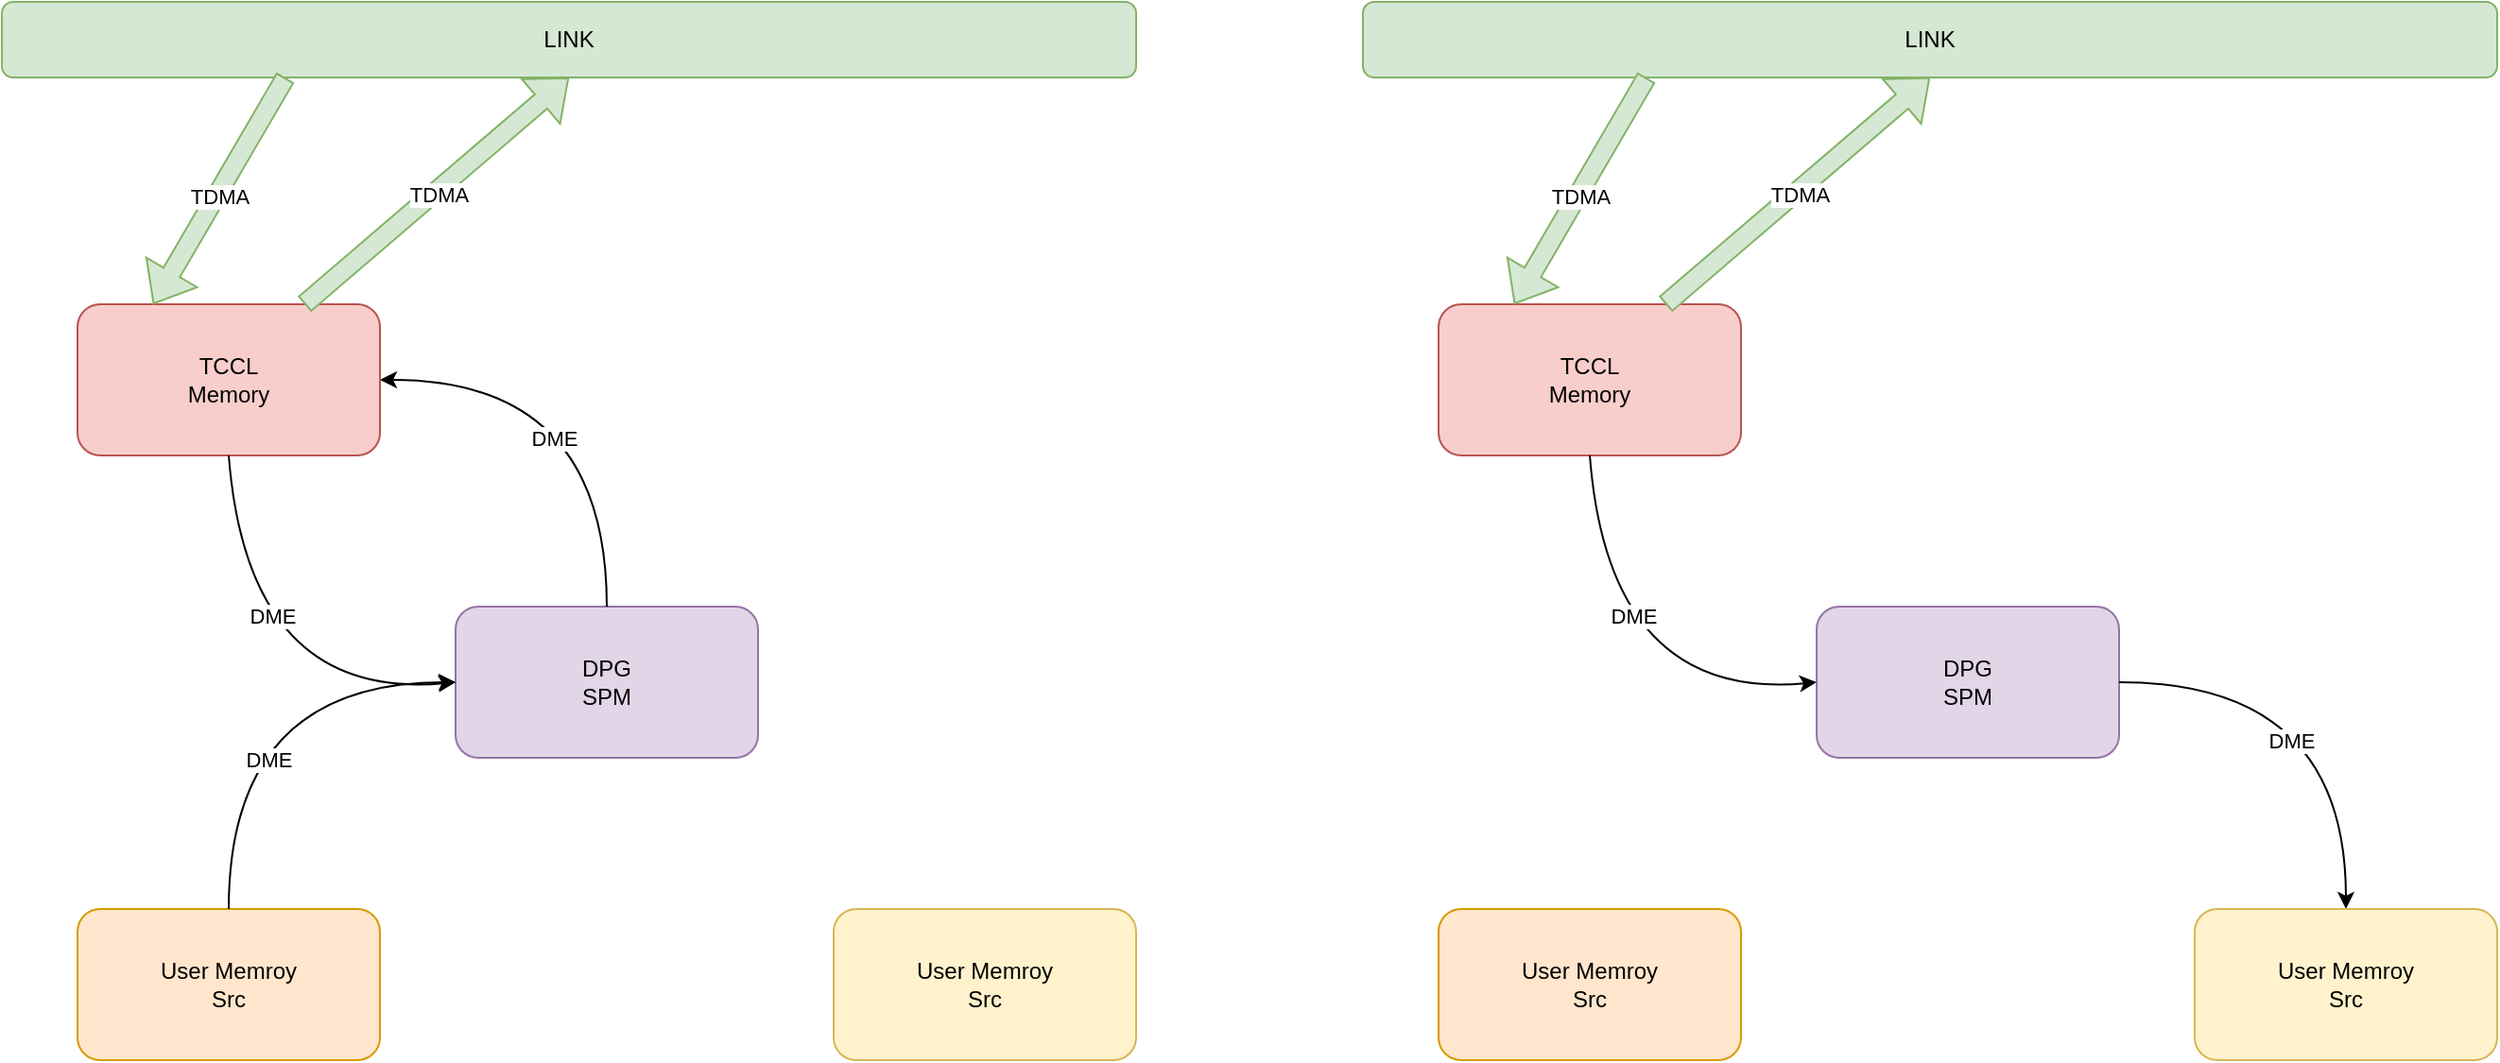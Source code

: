<mxfile version="23.1.6" type="github">
  <diagram name="Page-1" id="p7bW9hqqDKX8Yw7nvCis">
    <mxGraphModel dx="2074" dy="2198" grid="1" gridSize="10" guides="1" tooltips="1" connect="1" arrows="1" fold="1" page="1" pageScale="1" pageWidth="850" pageHeight="1100" math="0" shadow="0">
      <root>
        <mxCell id="0" />
        <mxCell id="1" parent="0" />
        <mxCell id="xNY4m0UMVhETI9SP2tJk-1" value="User&amp;nbsp;Memroy&lt;br&gt;Src" style="rounded=1;whiteSpace=wrap;html=1;fillColor=#ffe6cc;strokeColor=#d79b00;" vertex="1" parent="1">
          <mxGeometry x="80" y="280" width="160" height="80" as="geometry" />
        </mxCell>
        <mxCell id="xNY4m0UMVhETI9SP2tJk-3" value="DPG&lt;br&gt;SPM" style="rounded=1;whiteSpace=wrap;html=1;fillColor=#e1d5e7;strokeColor=#9673a6;" vertex="1" parent="1">
          <mxGeometry x="280" y="120" width="160" height="80" as="geometry" />
        </mxCell>
        <mxCell id="xNY4m0UMVhETI9SP2tJk-5" value="" style="curved=1;endArrow=classic;html=1;rounded=0;entryX=0;entryY=0.5;entryDx=0;entryDy=0;exitX=0.5;exitY=0;exitDx=0;exitDy=0;" edge="1" parent="1" source="xNY4m0UMVhETI9SP2tJk-1" target="xNY4m0UMVhETI9SP2tJk-3">
          <mxGeometry width="50" height="50" relative="1" as="geometry">
            <mxPoint x="150" y="240" as="sourcePoint" />
            <mxPoint x="200" y="190" as="targetPoint" />
            <Array as="points">
              <mxPoint x="160" y="160" />
            </Array>
          </mxGeometry>
        </mxCell>
        <mxCell id="xNY4m0UMVhETI9SP2tJk-20" value="DME" style="edgeLabel;html=1;align=center;verticalAlign=middle;resizable=0;points=[];" vertex="1" connectable="0" parent="xNY4m0UMVhETI9SP2tJk-5">
          <mxGeometry x="-0.339" y="-21" relative="1" as="geometry">
            <mxPoint as="offset" />
          </mxGeometry>
        </mxCell>
        <mxCell id="xNY4m0UMVhETI9SP2tJk-6" value="" style="curved=1;endArrow=classic;html=1;rounded=0;entryX=1;entryY=0.5;entryDx=0;entryDy=0;exitX=0.5;exitY=0;exitDx=0;exitDy=0;" edge="1" parent="1" source="xNY4m0UMVhETI9SP2tJk-3" target="xNY4m0UMVhETI9SP2tJk-7">
          <mxGeometry width="50" height="50" relative="1" as="geometry">
            <mxPoint x="400" y="590" as="sourcePoint" />
            <mxPoint x="450" y="540" as="targetPoint" />
            <Array as="points">
              <mxPoint x="360" />
            </Array>
          </mxGeometry>
        </mxCell>
        <mxCell id="xNY4m0UMVhETI9SP2tJk-18" value="DME" style="edgeLabel;html=1;align=center;verticalAlign=middle;resizable=0;points=[];" vertex="1" connectable="0" parent="xNY4m0UMVhETI9SP2tJk-6">
          <mxGeometry x="-0.256" y="28" relative="1" as="geometry">
            <mxPoint as="offset" />
          </mxGeometry>
        </mxCell>
        <mxCell id="xNY4m0UMVhETI9SP2tJk-7" value="TCCL&lt;br&gt;Memory" style="rounded=1;whiteSpace=wrap;html=1;fillColor=#f8cecc;strokeColor=#b85450;" vertex="1" parent="1">
          <mxGeometry x="80" y="-40" width="160" height="80" as="geometry" />
        </mxCell>
        <mxCell id="xNY4m0UMVhETI9SP2tJk-8" value="" style="curved=1;endArrow=classic;html=1;rounded=0;exitX=0.5;exitY=1;exitDx=0;exitDy=0;" edge="1" parent="1" source="xNY4m0UMVhETI9SP2tJk-7">
          <mxGeometry width="50" height="50" relative="1" as="geometry">
            <mxPoint x="170" y="290" as="sourcePoint" />
            <mxPoint x="280" y="160" as="targetPoint" />
            <Array as="points">
              <mxPoint x="170" y="170" />
            </Array>
          </mxGeometry>
        </mxCell>
        <mxCell id="xNY4m0UMVhETI9SP2tJk-19" value="DME" style="edgeLabel;html=1;align=center;verticalAlign=middle;resizable=0;points=[];" vertex="1" connectable="0" parent="xNY4m0UMVhETI9SP2tJk-8">
          <mxGeometry x="-0.284" y="16" relative="1" as="geometry">
            <mxPoint as="offset" />
          </mxGeometry>
        </mxCell>
        <mxCell id="xNY4m0UMVhETI9SP2tJk-9" value="User&amp;nbsp;Memroy&lt;br&gt;Src" style="rounded=1;whiteSpace=wrap;html=1;fillColor=#fff2cc;strokeColor=#d6b656;" vertex="1" parent="1">
          <mxGeometry x="480" y="280" width="160" height="80" as="geometry" />
        </mxCell>
        <mxCell id="xNY4m0UMVhETI9SP2tJk-11" value="LINK" style="rounded=1;whiteSpace=wrap;html=1;fillColor=#d5e8d4;strokeColor=#82b366;" vertex="1" parent="1">
          <mxGeometry x="40" y="-200" width="600" height="40" as="geometry" />
        </mxCell>
        <mxCell id="xNY4m0UMVhETI9SP2tJk-12" value="" style="shape=flexArrow;endArrow=classic;html=1;rounded=0;exitX=0.25;exitY=1;exitDx=0;exitDy=0;fillColor=#d5e8d4;strokeColor=#82b366;entryX=0.25;entryY=0;entryDx=0;entryDy=0;" edge="1" parent="1" source="xNY4m0UMVhETI9SP2tJk-11" target="xNY4m0UMVhETI9SP2tJk-7">
          <mxGeometry width="50" height="50" relative="1" as="geometry">
            <mxPoint x="400" y="90" as="sourcePoint" />
            <mxPoint x="450" y="40" as="targetPoint" />
          </mxGeometry>
        </mxCell>
        <mxCell id="xNY4m0UMVhETI9SP2tJk-16" value="TDMA" style="edgeLabel;html=1;align=center;verticalAlign=middle;resizable=0;points=[];" vertex="1" connectable="0" parent="xNY4m0UMVhETI9SP2tJk-12">
          <mxGeometry x="0.036" y="1" relative="1" as="geometry">
            <mxPoint as="offset" />
          </mxGeometry>
        </mxCell>
        <mxCell id="xNY4m0UMVhETI9SP2tJk-13" value="" style="shape=flexArrow;endArrow=classic;html=1;rounded=0;exitX=0.75;exitY=0;exitDx=0;exitDy=0;fillColor=#d5e8d4;strokeColor=#82b366;entryX=0.5;entryY=1;entryDx=0;entryDy=0;" edge="1" parent="1" source="xNY4m0UMVhETI9SP2tJk-7" target="xNY4m0UMVhETI9SP2tJk-11">
          <mxGeometry width="50" height="50" relative="1" as="geometry">
            <mxPoint x="170" y="-30" as="sourcePoint" />
            <mxPoint x="324" y="-150" as="targetPoint" />
          </mxGeometry>
        </mxCell>
        <mxCell id="xNY4m0UMVhETI9SP2tJk-17" value="TDMA" style="edgeLabel;html=1;align=center;verticalAlign=middle;resizable=0;points=[];" vertex="1" connectable="0" parent="xNY4m0UMVhETI9SP2tJk-13">
          <mxGeometry x="-0.006" y="-2" relative="1" as="geometry">
            <mxPoint as="offset" />
          </mxGeometry>
        </mxCell>
        <mxCell id="xNY4m0UMVhETI9SP2tJk-21" value="User&amp;nbsp;Memroy&lt;br&gt;Src" style="rounded=1;whiteSpace=wrap;html=1;fillColor=#ffe6cc;strokeColor=#d79b00;" vertex="1" parent="1">
          <mxGeometry x="800" y="280" width="160" height="80" as="geometry" />
        </mxCell>
        <mxCell id="xNY4m0UMVhETI9SP2tJk-22" value="DPG&lt;br&gt;SPM" style="rounded=1;whiteSpace=wrap;html=1;fillColor=#e1d5e7;strokeColor=#9673a6;" vertex="1" parent="1">
          <mxGeometry x="1000" y="120" width="160" height="80" as="geometry" />
        </mxCell>
        <mxCell id="xNY4m0UMVhETI9SP2tJk-25" value="" style="curved=1;endArrow=classic;html=1;rounded=0;entryX=0.5;entryY=0;entryDx=0;entryDy=0;exitX=1;exitY=0.5;exitDx=0;exitDy=0;" edge="1" parent="1" source="xNY4m0UMVhETI9SP2tJk-22" target="xNY4m0UMVhETI9SP2tJk-30">
          <mxGeometry width="50" height="50" relative="1" as="geometry">
            <mxPoint x="1120" y="590" as="sourcePoint" />
            <mxPoint x="1170" y="540" as="targetPoint" />
            <Array as="points">
              <mxPoint x="1280" y="160" />
            </Array>
          </mxGeometry>
        </mxCell>
        <mxCell id="xNY4m0UMVhETI9SP2tJk-36" value="DME" style="edgeLabel;html=1;align=center;verticalAlign=middle;resizable=0;points=[];" vertex="1" connectable="0" parent="xNY4m0UMVhETI9SP2tJk-25">
          <mxGeometry x="0.256" y="-29" relative="1" as="geometry">
            <mxPoint as="offset" />
          </mxGeometry>
        </mxCell>
        <mxCell id="xNY4m0UMVhETI9SP2tJk-27" value="TCCL&lt;br&gt;Memory" style="rounded=1;whiteSpace=wrap;html=1;fillColor=#f8cecc;strokeColor=#b85450;" vertex="1" parent="1">
          <mxGeometry x="800" y="-40" width="160" height="80" as="geometry" />
        </mxCell>
        <mxCell id="xNY4m0UMVhETI9SP2tJk-28" value="" style="curved=1;endArrow=classic;html=1;rounded=0;exitX=0.5;exitY=1;exitDx=0;exitDy=0;" edge="1" parent="1" source="xNY4m0UMVhETI9SP2tJk-27">
          <mxGeometry width="50" height="50" relative="1" as="geometry">
            <mxPoint x="890" y="290" as="sourcePoint" />
            <mxPoint x="1000" y="160" as="targetPoint" />
            <Array as="points">
              <mxPoint x="890" y="170" />
            </Array>
          </mxGeometry>
        </mxCell>
        <mxCell id="xNY4m0UMVhETI9SP2tJk-29" value="DME" style="edgeLabel;html=1;align=center;verticalAlign=middle;resizable=0;points=[];" vertex="1" connectable="0" parent="xNY4m0UMVhETI9SP2tJk-28">
          <mxGeometry x="-0.284" y="16" relative="1" as="geometry">
            <mxPoint as="offset" />
          </mxGeometry>
        </mxCell>
        <mxCell id="xNY4m0UMVhETI9SP2tJk-30" value="User&amp;nbsp;Memroy&lt;br&gt;Src" style="rounded=1;whiteSpace=wrap;html=1;fillColor=#fff2cc;strokeColor=#d6b656;" vertex="1" parent="1">
          <mxGeometry x="1200" y="280" width="160" height="80" as="geometry" />
        </mxCell>
        <mxCell id="xNY4m0UMVhETI9SP2tJk-31" value="LINK" style="rounded=1;whiteSpace=wrap;html=1;fillColor=#d5e8d4;strokeColor=#82b366;" vertex="1" parent="1">
          <mxGeometry x="760" y="-200" width="600" height="40" as="geometry" />
        </mxCell>
        <mxCell id="xNY4m0UMVhETI9SP2tJk-32" value="" style="shape=flexArrow;endArrow=classic;html=1;rounded=0;exitX=0.25;exitY=1;exitDx=0;exitDy=0;fillColor=#d5e8d4;strokeColor=#82b366;entryX=0.25;entryY=0;entryDx=0;entryDy=0;" edge="1" parent="1" source="xNY4m0UMVhETI9SP2tJk-31" target="xNY4m0UMVhETI9SP2tJk-27">
          <mxGeometry width="50" height="50" relative="1" as="geometry">
            <mxPoint x="1120" y="90" as="sourcePoint" />
            <mxPoint x="1170" y="40" as="targetPoint" />
          </mxGeometry>
        </mxCell>
        <mxCell id="xNY4m0UMVhETI9SP2tJk-33" value="TDMA" style="edgeLabel;html=1;align=center;verticalAlign=middle;resizable=0;points=[];" vertex="1" connectable="0" parent="xNY4m0UMVhETI9SP2tJk-32">
          <mxGeometry x="0.036" y="1" relative="1" as="geometry">
            <mxPoint as="offset" />
          </mxGeometry>
        </mxCell>
        <mxCell id="xNY4m0UMVhETI9SP2tJk-34" value="" style="shape=flexArrow;endArrow=classic;html=1;rounded=0;exitX=0.75;exitY=0;exitDx=0;exitDy=0;fillColor=#d5e8d4;strokeColor=#82b366;entryX=0.5;entryY=1;entryDx=0;entryDy=0;" edge="1" parent="1" source="xNY4m0UMVhETI9SP2tJk-27" target="xNY4m0UMVhETI9SP2tJk-31">
          <mxGeometry width="50" height="50" relative="1" as="geometry">
            <mxPoint x="890" y="-30" as="sourcePoint" />
            <mxPoint x="1044" y="-150" as="targetPoint" />
          </mxGeometry>
        </mxCell>
        <mxCell id="xNY4m0UMVhETI9SP2tJk-35" value="TDMA" style="edgeLabel;html=1;align=center;verticalAlign=middle;resizable=0;points=[];" vertex="1" connectable="0" parent="xNY4m0UMVhETI9SP2tJk-34">
          <mxGeometry x="-0.006" y="-2" relative="1" as="geometry">
            <mxPoint as="offset" />
          </mxGeometry>
        </mxCell>
      </root>
    </mxGraphModel>
  </diagram>
</mxfile>
